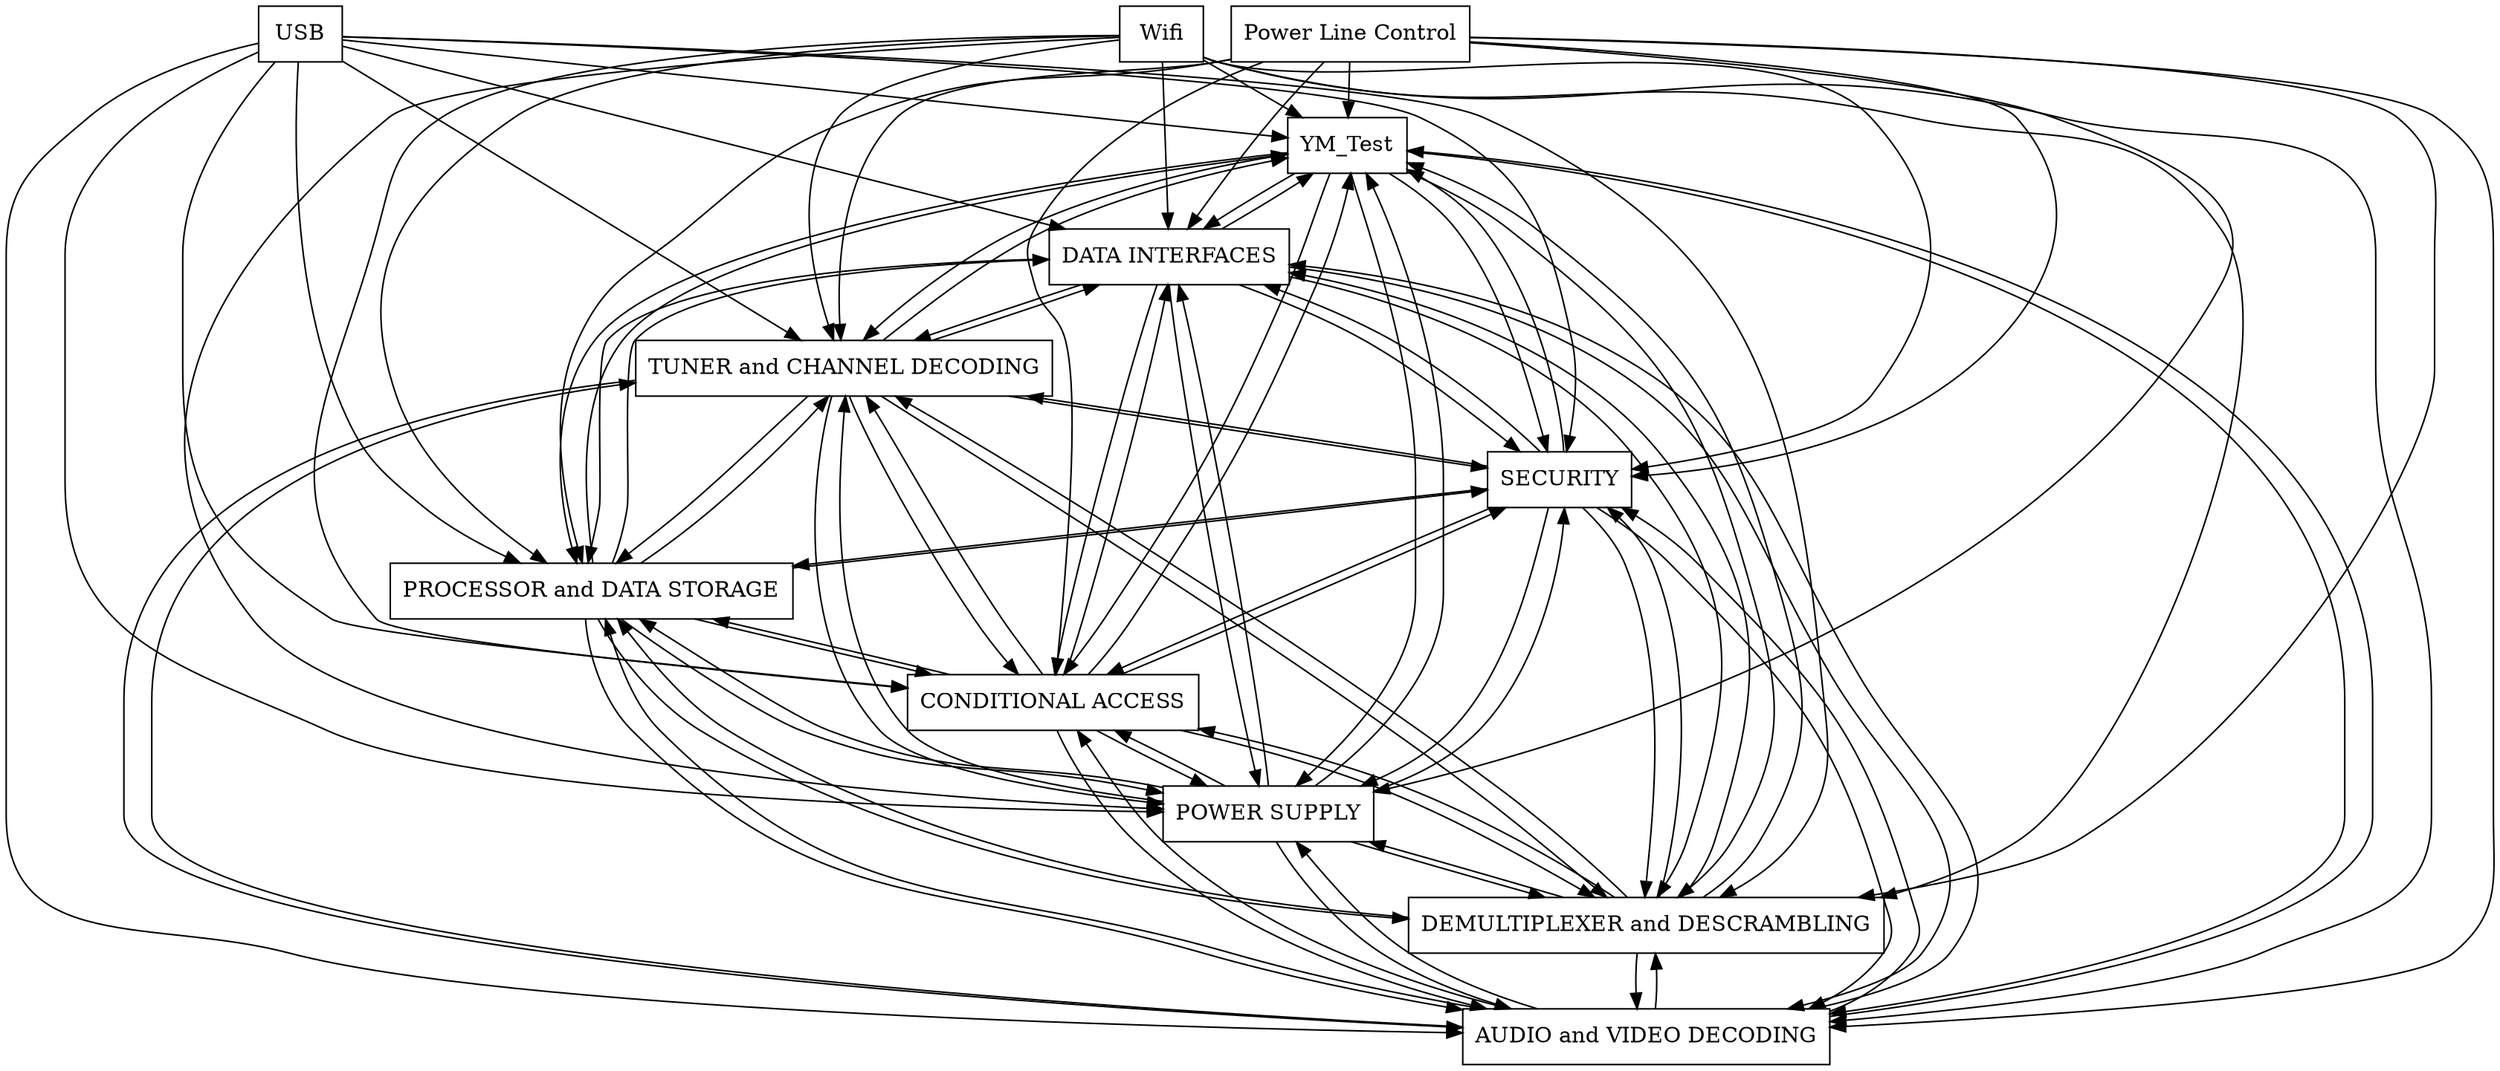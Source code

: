 digraph{
graph [rankdir=TB];
node [shape=box];
edge [arrowhead=normal];
0[label="YM_Test",]
1[label="DATA INTERFACES",]
2[label="AUDIO and VIDEO DECODING",]
3[label="DEMULTIPLEXER and DESCRAMBLING",]
4[label="POWER SUPPLY",]
5[label="USB",]
6[label="CONDITIONAL ACCESS",]
7[label="PROCESSOR and DATA STORAGE",]
8[label="SECURITY",]
9[label="Wifi",]
10[label="Power Line Control",]
11[label="TUNER and CHANNEL DECODING",]
0->1[label="",]
0->2[label="",]
0->3[label="",]
0->4[label="",]
0->6[label="",]
0->7[label="",]
0->8[label="",]
0->11[label="",]
1->0[label="",]
1->2[label="",]
1->3[label="",]
1->4[label="",]
1->6[label="",]
1->7[label="",]
1->8[label="",]
1->11[label="",]
2->0[label="",]
2->1[label="",]
2->3[label="",]
2->4[label="",]
2->6[label="",]
2->7[label="",]
2->8[label="",]
2->11[label="",]
3->0[label="",]
3->1[label="",]
3->2[label="",]
3->4[label="",]
3->6[label="",]
3->7[label="",]
3->8[label="",]
3->11[label="",]
4->0[label="",]
4->1[label="",]
4->2[label="",]
4->3[label="",]
4->6[label="",]
4->7[label="",]
4->8[label="",]
4->11[label="",]
5->0[label="",]
5->1[label="",]
5->2[label="",]
5->3[label="",]
5->4[label="",]
5->6[label="",]
5->7[label="",]
5->8[label="",]
5->11[label="",]
6->0[label="",]
6->1[label="",]
6->2[label="",]
6->3[label="",]
6->4[label="",]
6->7[label="",]
6->8[label="",]
6->11[label="",]
7->0[label="",]
7->1[label="",]
7->2[label="",]
7->3[label="",]
7->4[label="",]
7->6[label="",]
7->8[label="",]
7->11[label="",]
8->0[label="",]
8->1[label="",]
8->2[label="",]
8->3[label="",]
8->4[label="",]
8->6[label="",]
8->7[label="",]
8->11[label="",]
9->0[label="",]
9->1[label="",]
9->2[label="",]
9->3[label="",]
9->4[label="",]
9->6[label="",]
9->7[label="",]
9->8[label="",]
9->11[label="",]
10->0[label="",]
10->1[label="",]
10->2[label="",]
10->3[label="",]
10->4[label="",]
10->6[label="",]
10->7[label="",]
10->8[label="",]
10->11[label="",]
11->0[label="",]
11->1[label="",]
11->2[label="",]
11->3[label="",]
11->4[label="",]
11->6[label="",]
11->7[label="",]
11->8[label="",]
}
